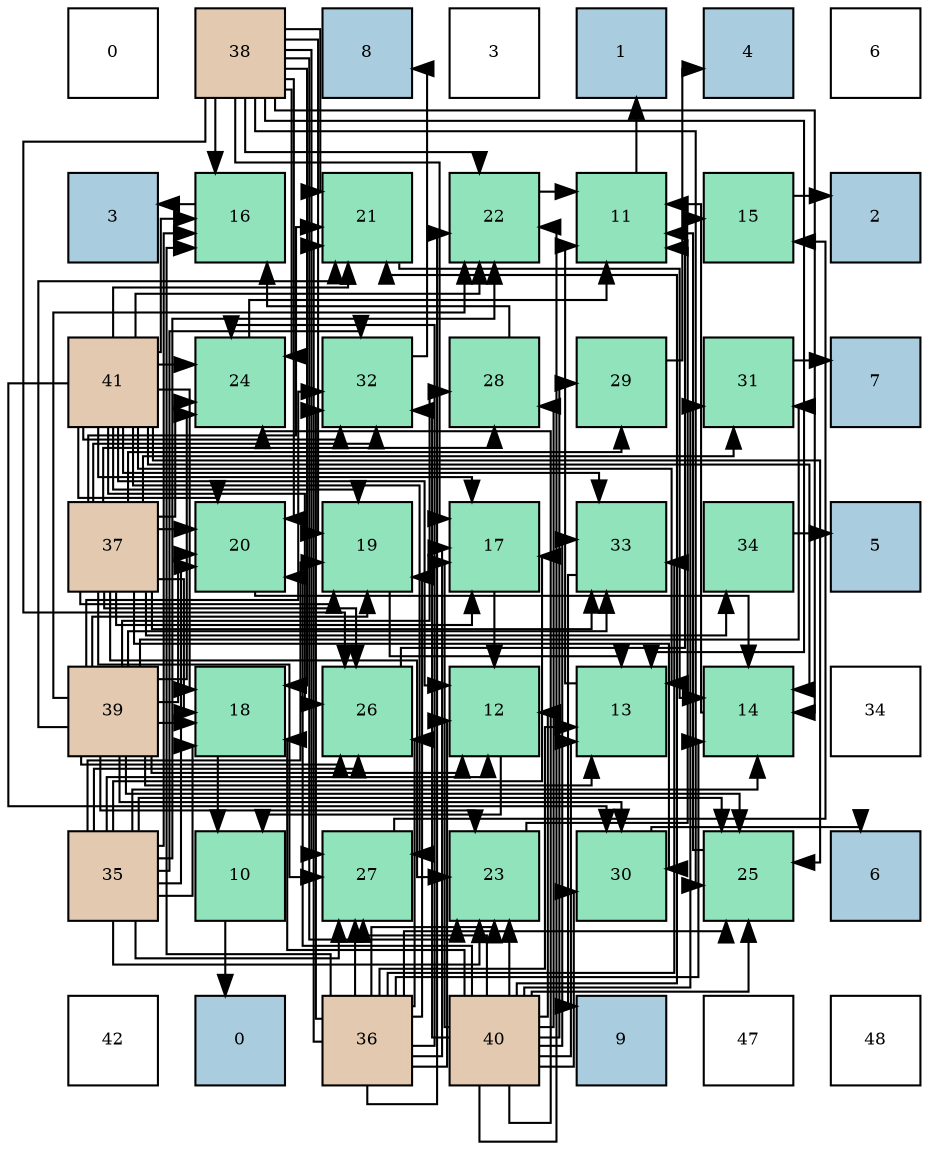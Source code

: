 digraph layout{
 rankdir=TB;
 splines=ortho;
 node [style=filled shape=square fixedsize=true width=0.6];
0[label="0", fontsize=8, fillcolor="#ffffff"];
1[label="38", fontsize=8, fillcolor="#e3c9af"];
2[label="8", fontsize=8, fillcolor="#a9ccde"];
3[label="3", fontsize=8, fillcolor="#ffffff"];
4[label="1", fontsize=8, fillcolor="#a9ccde"];
5[label="4", fontsize=8, fillcolor="#a9ccde"];
6[label="6", fontsize=8, fillcolor="#ffffff"];
7[label="3", fontsize=8, fillcolor="#a9ccde"];
8[label="16", fontsize=8, fillcolor="#91e3bb"];
9[label="21", fontsize=8, fillcolor="#91e3bb"];
10[label="22", fontsize=8, fillcolor="#91e3bb"];
11[label="11", fontsize=8, fillcolor="#91e3bb"];
12[label="15", fontsize=8, fillcolor="#91e3bb"];
13[label="2", fontsize=8, fillcolor="#a9ccde"];
14[label="41", fontsize=8, fillcolor="#e3c9af"];
15[label="24", fontsize=8, fillcolor="#91e3bb"];
16[label="32", fontsize=8, fillcolor="#91e3bb"];
17[label="28", fontsize=8, fillcolor="#91e3bb"];
18[label="29", fontsize=8, fillcolor="#91e3bb"];
19[label="31", fontsize=8, fillcolor="#91e3bb"];
20[label="7", fontsize=8, fillcolor="#a9ccde"];
21[label="37", fontsize=8, fillcolor="#e3c9af"];
22[label="20", fontsize=8, fillcolor="#91e3bb"];
23[label="19", fontsize=8, fillcolor="#91e3bb"];
24[label="17", fontsize=8, fillcolor="#91e3bb"];
25[label="33", fontsize=8, fillcolor="#91e3bb"];
26[label="34", fontsize=8, fillcolor="#91e3bb"];
27[label="5", fontsize=8, fillcolor="#a9ccde"];
28[label="39", fontsize=8, fillcolor="#e3c9af"];
29[label="18", fontsize=8, fillcolor="#91e3bb"];
30[label="26", fontsize=8, fillcolor="#91e3bb"];
31[label="12", fontsize=8, fillcolor="#91e3bb"];
32[label="13", fontsize=8, fillcolor="#91e3bb"];
33[label="14", fontsize=8, fillcolor="#91e3bb"];
34[label="34", fontsize=8, fillcolor="#ffffff"];
35[label="35", fontsize=8, fillcolor="#e3c9af"];
36[label="10", fontsize=8, fillcolor="#91e3bb"];
37[label="27", fontsize=8, fillcolor="#91e3bb"];
38[label="23", fontsize=8, fillcolor="#91e3bb"];
39[label="30", fontsize=8, fillcolor="#91e3bb"];
40[label="25", fontsize=8, fillcolor="#91e3bb"];
41[label="6", fontsize=8, fillcolor="#a9ccde"];
42[label="42", fontsize=8, fillcolor="#ffffff"];
43[label="0", fontsize=8, fillcolor="#a9ccde"];
44[label="36", fontsize=8, fillcolor="#e3c9af"];
45[label="40", fontsize=8, fillcolor="#e3c9af"];
46[label="9", fontsize=8, fillcolor="#a9ccde"];
47[label="47", fontsize=8, fillcolor="#ffffff"];
48[label="48", fontsize=8, fillcolor="#ffffff"];
edge [constraint=false, style=vis];36 -> 43;
11 -> 4;
31 -> 36;
32 -> 11;
33 -> 11;
12 -> 13;
8 -> 7;
24 -> 31;
29 -> 36;
23 -> 32;
22 -> 33;
9 -> 33;
10 -> 11;
38 -> 11;
15 -> 11;
40 -> 11;
30 -> 12;
37 -> 12;
17 -> 8;
18 -> 5;
39 -> 41;
19 -> 20;
16 -> 2;
25 -> 46;
26 -> 27;
35 -> 31;
35 -> 33;
35 -> 8;
35 -> 24;
35 -> 29;
35 -> 23;
35 -> 22;
35 -> 10;
35 -> 38;
35 -> 40;
35 -> 30;
35 -> 37;
35 -> 16;
44 -> 31;
44 -> 32;
44 -> 33;
44 -> 8;
44 -> 24;
44 -> 23;
44 -> 9;
44 -> 10;
44 -> 38;
44 -> 15;
44 -> 40;
44 -> 30;
44 -> 37;
44 -> 16;
44 -> 25;
21 -> 24;
21 -> 29;
21 -> 23;
21 -> 22;
21 -> 9;
21 -> 38;
21 -> 15;
21 -> 30;
21 -> 37;
21 -> 17;
21 -> 18;
21 -> 39;
21 -> 19;
21 -> 16;
21 -> 25;
21 -> 26;
1 -> 32;
1 -> 33;
1 -> 8;
1 -> 24;
1 -> 29;
1 -> 23;
1 -> 22;
1 -> 9;
1 -> 10;
1 -> 38;
1 -> 15;
1 -> 40;
1 -> 30;
1 -> 37;
28 -> 31;
28 -> 32;
28 -> 29;
28 -> 23;
28 -> 22;
28 -> 9;
28 -> 10;
28 -> 38;
28 -> 15;
28 -> 40;
28 -> 30;
28 -> 17;
28 -> 39;
28 -> 19;
28 -> 16;
28 -> 25;
45 -> 31;
45 -> 32;
45 -> 24;
45 -> 29;
45 -> 22;
45 -> 9;
45 -> 10;
45 -> 38;
45 -> 15;
45 -> 40;
45 -> 37;
45 -> 17;
45 -> 18;
45 -> 39;
45 -> 19;
45 -> 16;
45 -> 25;
14 -> 31;
14 -> 32;
14 -> 33;
14 -> 8;
14 -> 24;
14 -> 29;
14 -> 23;
14 -> 22;
14 -> 9;
14 -> 10;
14 -> 15;
14 -> 40;
14 -> 30;
14 -> 37;
14 -> 39;
14 -> 16;
14 -> 25;
edge [constraint=true, style=invis];
0 -> 7 -> 14 -> 21 -> 28 -> 35 -> 42;
1 -> 8 -> 15 -> 22 -> 29 -> 36 -> 43;
2 -> 9 -> 16 -> 23 -> 30 -> 37 -> 44;
3 -> 10 -> 17 -> 24 -> 31 -> 38 -> 45;
4 -> 11 -> 18 -> 25 -> 32 -> 39 -> 46;
5 -> 12 -> 19 -> 26 -> 33 -> 40 -> 47;
6 -> 13 -> 20 -> 27 -> 34 -> 41 -> 48;
rank = same {0 -> 1 -> 2 -> 3 -> 4 -> 5 -> 6};
rank = same {7 -> 8 -> 9 -> 10 -> 11 -> 12 -> 13};
rank = same {14 -> 15 -> 16 -> 17 -> 18 -> 19 -> 20};
rank = same {21 -> 22 -> 23 -> 24 -> 25 -> 26 -> 27};
rank = same {28 -> 29 -> 30 -> 31 -> 32 -> 33 -> 34};
rank = same {35 -> 36 -> 37 -> 38 -> 39 -> 40 -> 41};
rank = same {42 -> 43 -> 44 -> 45 -> 46 -> 47 -> 48};
}